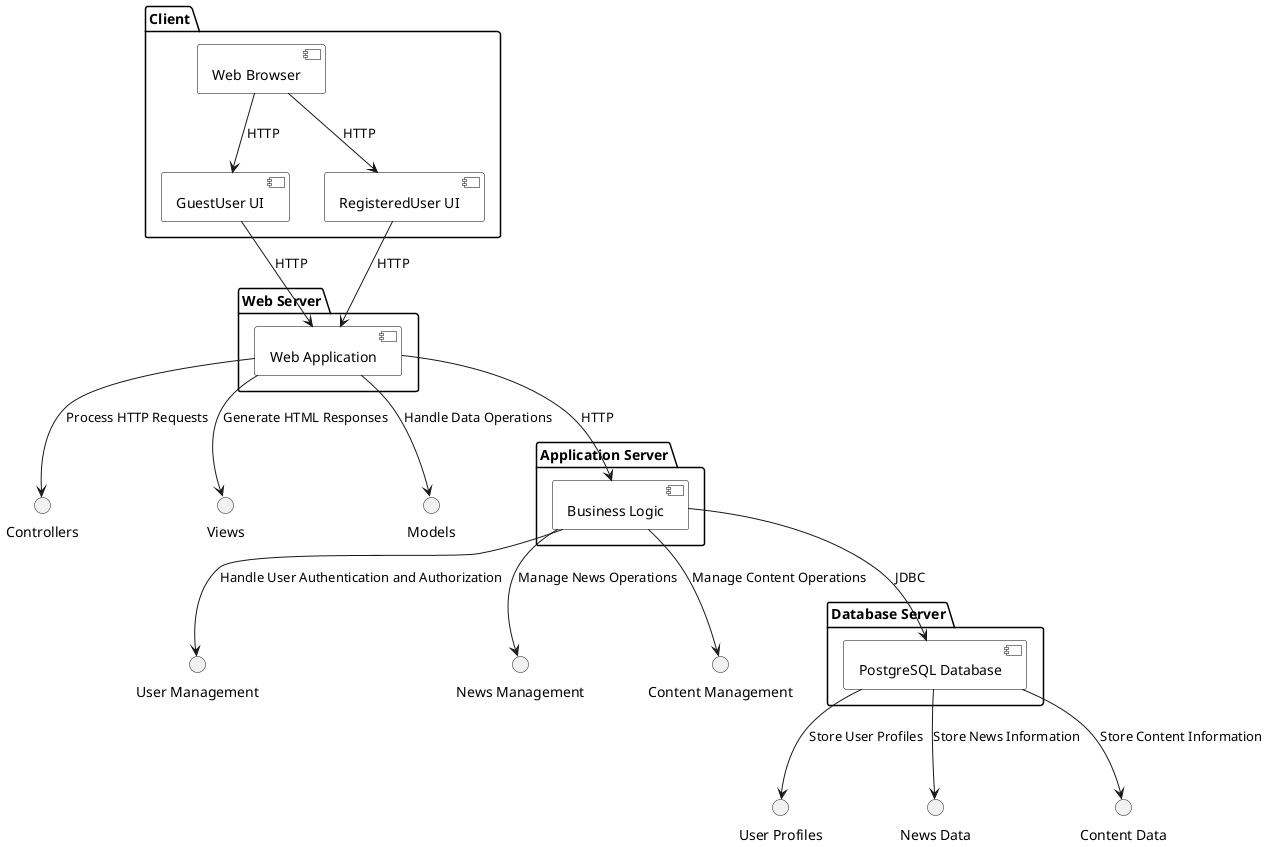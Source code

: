 @startuml
' Define component styles
skinparam component {
    BackgroundColor White
    BorderColor Black
}

' Client Components
package "Client" {
    [GuestUser UI] as GuestUI
    [RegisteredUser UI] as RegisteredUI
    [Web Browser] as Browser
}

' Web Server Components
package "Web Server" {
    [Web Application] as WebApp
}

' Application Server Components
package "Application Server" {
    [Business Logic] as BizLogic
}

' Database Server Components
package "Database Server" {
    [PostgreSQL Database] as Database
}

' Interactions
Browser --> GuestUI : HTTP
Browser --> RegisteredUI : HTTP
GuestUI --> WebApp : HTTP
RegisteredUI --> WebApp : HTTP
WebApp --> BizLogic : HTTP
BizLogic --> Database : JDBC

' Detailed Structure of Web Server
WebApp --> "Controllers" : Process HTTP Requests
WebApp --> "Views" : Generate HTML Responses
WebApp --> "Models" : Handle Data Operations

' Detailed Structure of Application Server
BizLogic --> "User Management" : Handle User Authentication and Authorization
BizLogic --> "News Management" : Manage News Operations
BizLogic --> "Content Management" : Manage Content Operations

' Detailed Structure of Database Server
Database --> "User Profiles" : Store User Profiles
Database --> "News Data" : Store News Information
Database --> "Content Data" : Store Content Information

@enduml
